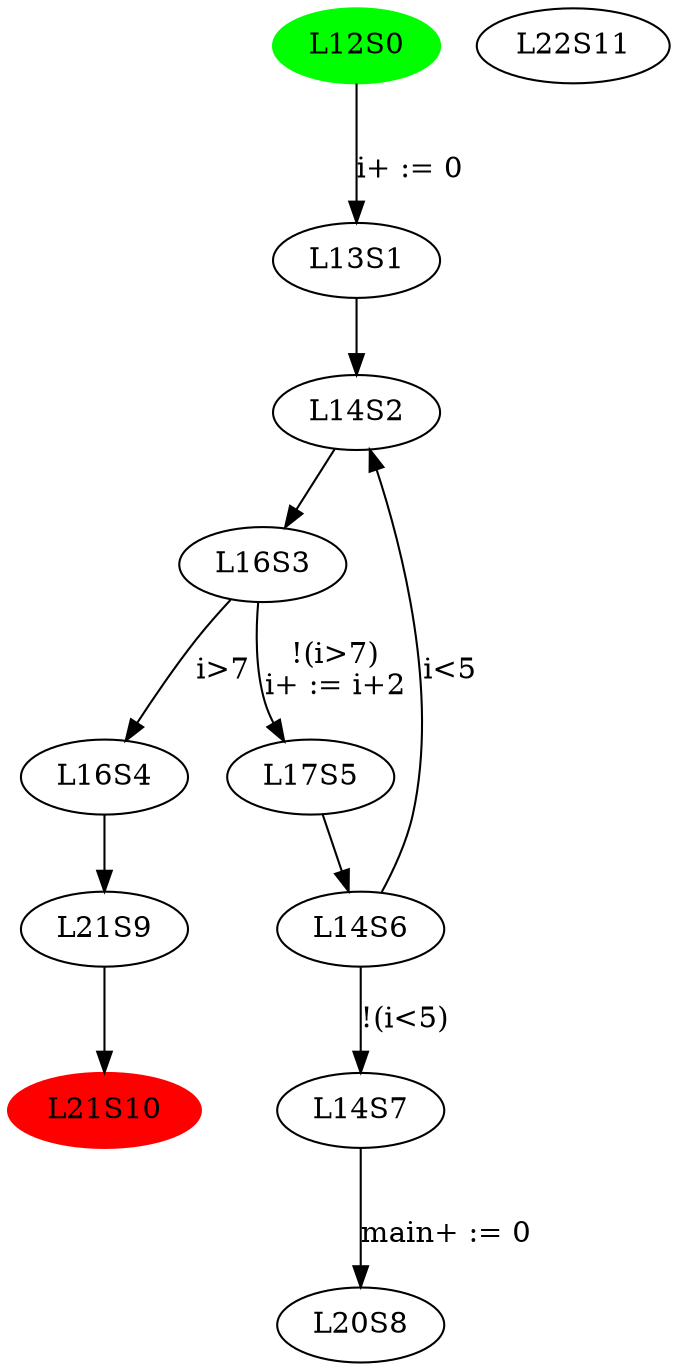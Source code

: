 // Structural CFG
digraph {
	L12S0 -> L13S1 [label="
i+ := 0"]
	L12S0 [label=L12S0
 color=green style=filled]
	L12S0 [label=L12S0
]
	L13S1 -> L14S2 [label=""]
	L13S1 [label=L13S1
]
	L14S2 -> L16S3 [label=""]
	L14S2 [label=L14S2
]
	L16S3 -> L16S4 [label="i>7"]
	L16S3 -> L17S5 [label="!(i>7)
i+ := i+2"]
	L16S3 [label=L16S3
]
	L16S4 -> L21S9 [label=""]
	L16S4 [label=L16S4
]
	L17S5 -> L14S6 [label=""]
	L17S5 [label=L17S5
]
	L21S9 -> L21S10 [label=""]
	L21S9 [label=L21S9
]
	L14S6 -> L14S2 [label="i<5"]
	L14S6 -> L14S7 [label="!(i<5)"]
	L14S6 [label=L14S6
]
	L14S7 -> L20S8 [label="
main+ := 0"]
	L14S7 [label=L14S7
]
	L20S8 [label=L20S8
]
	L21S10 [label=L21S10
 color=red style=filled]
	L21S10 [label=L21S10
]
	L22S11 [label=L22S11
]
}
